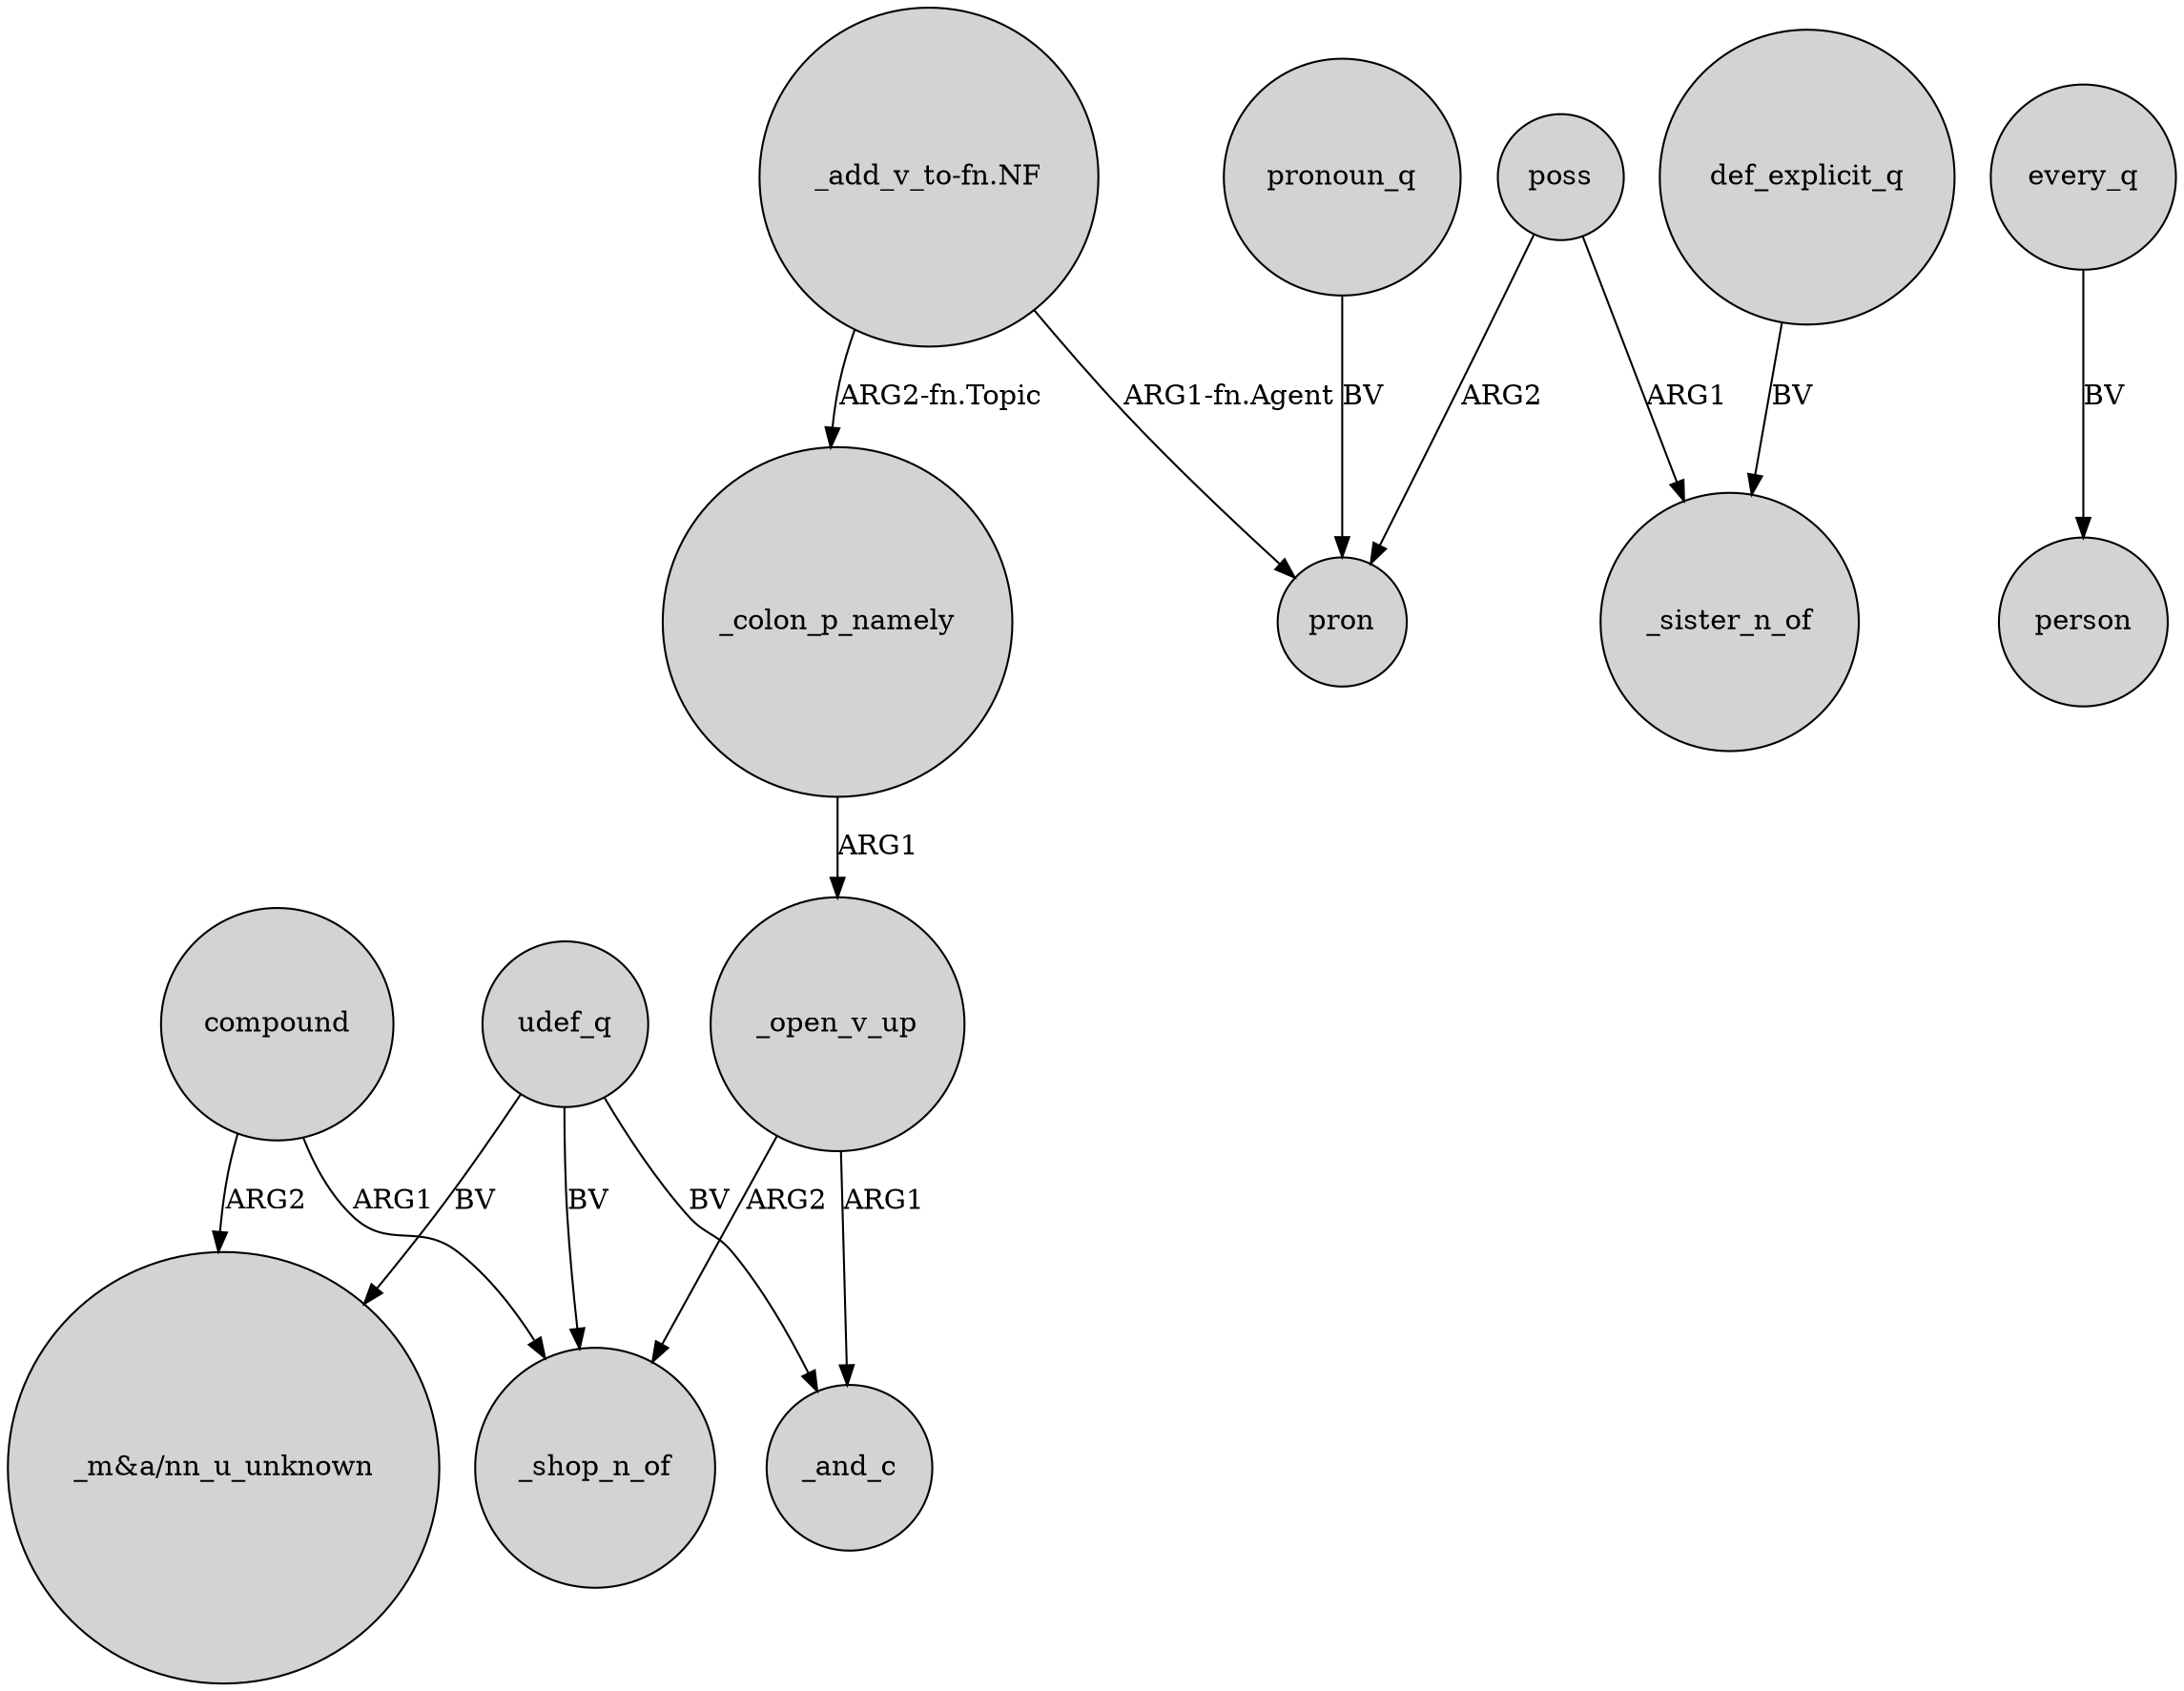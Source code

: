 digraph {
	node [shape=circle style=filled]
	"_add_v_to-fn.NF" -> _colon_p_namely [label="ARG2-fn.Topic"]
	compound -> "_m&a/nn_u_unknown" [label=ARG2]
	every_q -> person [label=BV]
	udef_q -> _shop_n_of [label=BV]
	poss -> _sister_n_of [label=ARG1]
	_open_v_up -> _and_c [label=ARG1]
	poss -> pron [label=ARG2]
	_open_v_up -> _shop_n_of [label=ARG2]
	udef_q -> "_m&a/nn_u_unknown" [label=BV]
	udef_q -> _and_c [label=BV]
	def_explicit_q -> _sister_n_of [label=BV]
	"_add_v_to-fn.NF" -> pron [label="ARG1-fn.Agent"]
	compound -> _shop_n_of [label=ARG1]
	_colon_p_namely -> _open_v_up [label=ARG1]
	pronoun_q -> pron [label=BV]
}
